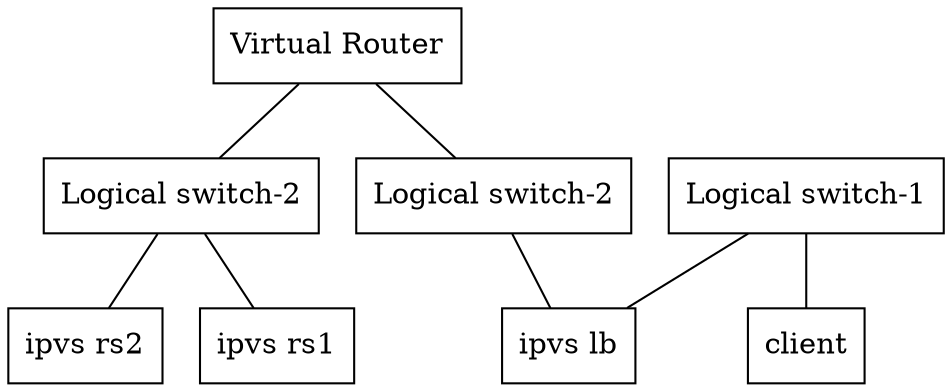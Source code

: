graph {
    router [shape=box, label="Virtual Router"];
    ls1 [shape=box, label="Logical switch-1"];
    ls2 [shape=box, label="Logical switch-2"];
    ls3 [shape=box, label="Logical switch-2"];
    client [shape=box];
    lb [shape=box, label="ipvs lb"];
    rs1 [shape=box, label="ipvs rs1"];
    rs2 [shape=box, label="ipvs rs2"];

    router -- ls2;
    router -- ls3;
    ls1 -- client;
    ls1 -- lb;
    ls2 -- lb;
    ls3 -- rs1;
    ls3 -- rs2;
}
